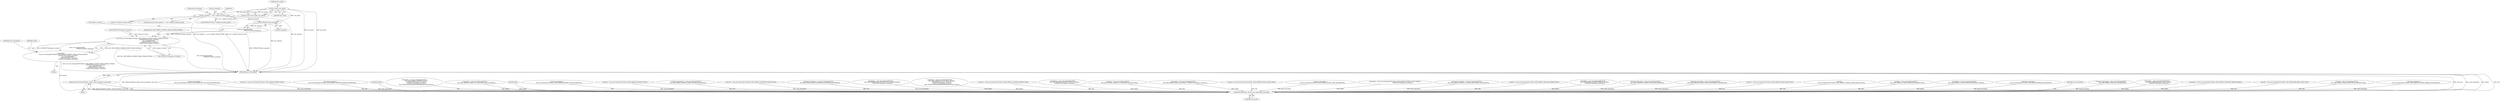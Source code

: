 digraph "0_Chrome_68b6502084af7e2021f7321633f5fbb5f997a58b@array" {
"1000163" [label="(Call,UTF8ToUTF16(dns_names[i]))"];
"1000141" [label="(Call,dns_names[i] == cert->subject().common_name)"];
"1000120" [label="(Call,std::string> dns_names)"];
"1000162" [label="(Call,net::EscapeForHTML(\n                                         UTF8ToUTF16(dns_names[i])))"];
"1000158" [label="(Call,l10n_util::GetStringFUTF16(IDS_CERT_ERROR_COMMON_NAME_INVALID_DETAILS,\n                                      UTF8ToUTF16(request_url.host()),\n                                     net::EscapeForHTML(\n                                         UTF8ToUTF16(dns_names[i])),\n                                      UTF8ToUTF16(request_url.host())))"];
"1000156" [label="(Call,details =\n           l10n_util::GetStringFUTF16(IDS_CERT_ERROR_COMMON_NAME_INVALID_DETAILS,\n                                      UTF8ToUTF16(request_url.host()),\n                                     net::EscapeForHTML(\n                                         UTF8ToUTF16(dns_names[i])),\n                                      UTF8ToUTF16(request_url.host())))"];
"1000425" [label="(Call,SSLErrorInfo(title, details, short_description, extra_info))"];
"1000424" [label="(Return,return SSLErrorInfo(title, details, short_description, extra_info);)"];
"1000231" [label="(Call,short_description =\n            l10n_util::GetStringUTF16(IDS_CERT_ERROR_NOT_YET_VALID_DESCRIPTION))"];
"1000162" [label="(Call,net::EscapeForHTML(\n                                         UTF8ToUTF16(dns_names[i])))"];
"1000180" [label="(Call,UTF8ToUTF16(cert->subject().common_name))"];
"1000113" [label="(Block,)"];
"1000104" [label="(Block,)"];
"1000194" [label="(Call,title = l10n_util::GetStringUTF16(IDS_CERT_ERROR_EXPIRED_TITLE))"];
"1000145" [label="(Call,cert->subject().common_name)"];
"1000159" [label="(Identifier,IDS_CERT_ERROR_COMMON_NAME_INVALID_DETAILS)"];
"1000417" [label="(Call,short_description =\n          l10n_util::GetStringUTF16(IDS_CERT_ERROR_UNKNOWN_ERROR_DESCRIPTION))"];
"1000427" [label="(Identifier,details)"];
"1000163" [label="(Call,UTF8ToUTF16(dns_names[i]))"];
"1000198" [label="(Call,details = l10n_util::GetStringFUTF16(\n            IDS_CERT_ERROR_EXPIRED_DETAILS,\n            UTF8ToUTF16(request_url.host()),\n            UTF8ToUTF16(request_url.host()),\n            base::TimeFormatFriendlyDateAndTime(base::Time::Now())))"];
"1000311" [label="(Call,details = l10n_util::GetStringUTF16(\n          IDS_CERT_ERROR_UNABLE_TO_CHECK_REVOCATION_DETAILS))"];
"1000167" [label="(Call,UTF8ToUTF16(request_url.host()))"];
"1000426" [label="(Identifier,title)"];
"1000164" [label="(Call,dns_names[i])"];
"1000170" [label="(Identifier,short_description)"];
"1000158" [label="(Call,l10n_util::GetStringFUTF16(IDS_CERT_ERROR_COMMON_NAME_INVALID_DETAILS,\n                                      UTF8ToUTF16(request_url.host()),\n                                     net::EscapeForHTML(\n                                         UTF8ToUTF16(dns_names[i])),\n                                      UTF8ToUTF16(request_url.host())))"];
"1000331" [label="(Call,short_description =\n          l10n_util::GetStringUTF16(IDS_CERT_ERROR_REVOKED_CERT_DESCRIPTION))"];
"1000138" [label="(Identifier,i)"];
"1000120" [label="(Call,std::string> dns_names)"];
"1000387" [label="(Call,title = l10n_util::GetStringUTF16(IDS_CERT_ERROR_WEAK_KEY_TITLE))"];
"1000169" [label="(Call,short_description = l10n_util::GetStringUTF16(\n           IDS_CERT_ERROR_COMMON_NAME_INVALID_DESCRIPTION))"];
"1000240" [label="(Call,title = l10n_util::GetStringUTF16(IDS_CERT_ERROR_AUTHORITY_INVALID_TITLE))"];
"1000375" [label="(Call,short_description = l10n_util::GetStringUTF16(\n          IDS_CERT_ERROR_WEAK_SIGNATURE_ALGORITHM_DESCRIPTION))"];
"1000369" [label="(Call,details = l10n_util::GetStringFUTF16(\n          IDS_CERT_ERROR_WEAK_SIGNATURE_ALGORITHM_DETAILS,\n          UTF8ToUTF16(request_url.host())))"];
"1000148" [label="(ControlStructure,break;)"];
"1000221" [label="(Call,details = l10n_util::GetStringFUTF16(\n            IDS_CERT_ERROR_NOT_YET_VALID_DETAILS,\n            UTF8ToUTF16(request_url.host()),\n            UTF8ToUTF16(request_url.host()),\n            base::TimeFormatFriendlyDateAndTime(base::Time::Now())))"];
"1000121" [label="(Identifier,std::string)"];
"1000269" [label="(Call,title = l10n_util::GetStringUTF16(IDS_CERT_ERROR_CONTAINS_ERRORS_TITLE))"];
"1000244" [label="(Call,details = l10n_util::GetStringFUTF16(\n          IDS_CERT_ERROR_AUTHORITY_INVALID_DETAILS,\n          UTF8ToUTF16(request_url.host())))"];
"1000307" [label="(Call,title = l10n_util::GetStringUTF16(\n          IDS_CERT_ERROR_UNABLE_TO_CHECK_REVOCATION_TITLE))"];
"1000168" [label="(Call,request_url.host())"];
"1000391" [label="(Call,details = l10n_util::GetStringFUTF16(\n          IDS_CERT_ERROR_WEAK_KEY_DETAILS, UTF8ToUTF16(request_url.host())))"];
"1000217" [label="(Call,title = l10n_util::GetStringUTF16(IDS_CERT_ERROR_NOT_YET_VALID_TITLE))"];
"1000157" [label="(Identifier,details)"];
"1000353" [label="(Call,short_description =\n          l10n_util::GetStringUTF16(IDS_CERT_ERROR_INVALID_CERT_DESCRIPTION))"];
"1000325" [label="(Call,details = l10n_util::GetStringFUTF16(IDS_CERT_ERROR_REVOKED_CERT_DETAILS,\n                                           UTF8ToUTF16(request_url.host())))"];
"1000315" [label="(Call,short_description = l10n_util::GetStringUTF16(\n          IDS_CERT_ERROR_UNABLE_TO_CHECK_REVOCATION_DESCRIPTION))"];
"1000409" [label="(Call,title = l10n_util::GetStringUTF16(IDS_CERT_ERROR_UNKNOWN_ERROR_TITLE))"];
"1000140" [label="(ControlStructure,if (dns_names[i] == cert->subject().common_name))"];
"1000160" [label="(Call,UTF8ToUTF16(request_url.host()))"];
"1000122" [label="(Identifier,dns_names)"];
"1000142" [label="(Call,dns_names[i])"];
"1000273" [label="(Call,details = l10n_util::GetStringFUTF16(\n          IDS_CERT_ERROR_CONTAINS_ERRORS_DETAILS,\n          UTF8ToUTF16(request_url.host())))"];
"1000250" [label="(Call,short_description = l10n_util::GetStringUTF16(\n          IDS_CERT_ERROR_AUTHORITY_INVALID_DESCRIPTION))"];
"1000301" [label="(Call,short_description = l10n_util::GetStringUTF16(\n          IDS_CERT_ERROR_NO_REVOCATION_MECHANISM_DESCRIPTION))"];
"1000343" [label="(Call,title = l10n_util::GetStringUTF16(IDS_CERT_ERROR_INVALID_CERT_TITLE))"];
"1000429" [label="(Identifier,extra_info)"];
"1000114" [label="(Call,title =\n          l10n_util::GetStringUTF16(IDS_CERT_ERROR_COMMON_NAME_INVALID_TITLE))"];
"1000293" [label="(Call,title = l10n_util::GetStringUTF16(\n          IDS_CERT_ERROR_NO_REVOCATION_MECHANISM_TITLE))"];
"1000297" [label="(Call,details = l10n_util::GetStringUTF16(\n          IDS_CERT_ERROR_NO_REVOCATION_MECHANISM_DETAILS))"];
"1000424" [label="(Return,return SSLErrorInfo(title, details, short_description, extra_info);)"];
"1000208" [label="(Call,short_description =\n            l10n_util::GetStringUTF16(IDS_CERT_ERROR_EXPIRED_DESCRIPTION))"];
"1000156" [label="(Call,details =\n           l10n_util::GetStringFUTF16(IDS_CERT_ERROR_COMMON_NAME_INVALID_DETAILS,\n                                      UTF8ToUTF16(request_url.host()),\n                                     net::EscapeForHTML(\n                                         UTF8ToUTF16(dns_names[i])),\n                                      UTF8ToUTF16(request_url.host())))"];
"1000428" [label="(Identifier,short_description)"];
"1000397" [label="(Call,short_description = l10n_util::GetStringUTF16(\n          IDS_CERT_ERROR_WEAK_KEY_DESCRIPTION))"];
"1000425" [label="(Call,SSLErrorInfo(title, details, short_description, extra_info))"];
"1000347" [label="(Call,details = l10n_util::GetStringFUTF16(\n          IDS_CERT_ERROR_INVALID_CERT_DETAILS,\n          UTF8ToUTF16(request_url.host())))"];
"1000413" [label="(Call,details = l10n_util::GetStringUTF16(IDS_CERT_ERROR_UNKNOWN_ERROR_DETAILS))"];
"1000141" [label="(Call,dns_names[i] == cert->subject().common_name)"];
"1000118" [label="(Call,std::vector<std::string> dns_names)"];
"1000321" [label="(Call,title = l10n_util::GetStringUTF16(IDS_CERT_ERROR_REVOKED_CERT_TITLE))"];
"1000365" [label="(Call,title = l10n_util::GetStringUTF16(\n          IDS_CERT_ERROR_WEAK_SIGNATURE_ALGORITHM_TITLE))"];
"1000279" [label="(Call,short_description =\n          l10n_util::GetStringUTF16(IDS_CERT_ERROR_CONTAINS_ERRORS_DESCRIPTION))"];
"1000430" [label="(MethodReturn,SSLErrorInfo)"];
"1000163" -> "1000162"  [label="AST: "];
"1000163" -> "1000164"  [label="CFG: "];
"1000164" -> "1000163"  [label="AST: "];
"1000162" -> "1000163"  [label="CFG: "];
"1000163" -> "1000430"  [label="DDG: dns_names[i]"];
"1000163" -> "1000162"  [label="DDG: dns_names[i]"];
"1000141" -> "1000163"  [label="DDG: dns_names[i]"];
"1000120" -> "1000163"  [label="DDG: dns_names"];
"1000141" -> "1000140"  [label="AST: "];
"1000141" -> "1000145"  [label="CFG: "];
"1000142" -> "1000141"  [label="AST: "];
"1000145" -> "1000141"  [label="AST: "];
"1000148" -> "1000141"  [label="CFG: "];
"1000138" -> "1000141"  [label="CFG: "];
"1000141" -> "1000430"  [label="DDG: dns_names[i]"];
"1000141" -> "1000430"  [label="DDG: dns_names[i] == cert->subject().common_name"];
"1000141" -> "1000430"  [label="DDG: cert->subject().common_name"];
"1000120" -> "1000141"  [label="DDG: dns_names"];
"1000141" -> "1000180"  [label="DDG: cert->subject().common_name"];
"1000120" -> "1000118"  [label="AST: "];
"1000120" -> "1000122"  [label="CFG: "];
"1000121" -> "1000120"  [label="AST: "];
"1000122" -> "1000120"  [label="AST: "];
"1000118" -> "1000120"  [label="CFG: "];
"1000120" -> "1000430"  [label="DDG: std::string"];
"1000120" -> "1000430"  [label="DDG: dns_names"];
"1000120" -> "1000118"  [label="DDG: std::string"];
"1000120" -> "1000118"  [label="DDG: dns_names"];
"1000162" -> "1000158"  [label="AST: "];
"1000168" -> "1000162"  [label="CFG: "];
"1000162" -> "1000430"  [label="DDG: UTF8ToUTF16(dns_names[i])"];
"1000162" -> "1000158"  [label="DDG: UTF8ToUTF16(dns_names[i])"];
"1000158" -> "1000156"  [label="AST: "];
"1000158" -> "1000167"  [label="CFG: "];
"1000159" -> "1000158"  [label="AST: "];
"1000160" -> "1000158"  [label="AST: "];
"1000167" -> "1000158"  [label="AST: "];
"1000156" -> "1000158"  [label="CFG: "];
"1000158" -> "1000430"  [label="DDG: IDS_CERT_ERROR_COMMON_NAME_INVALID_DETAILS"];
"1000158" -> "1000430"  [label="DDG: net::EscapeForHTML(\n                                         UTF8ToUTF16(dns_names[i]))"];
"1000158" -> "1000156"  [label="DDG: IDS_CERT_ERROR_COMMON_NAME_INVALID_DETAILS"];
"1000158" -> "1000156"  [label="DDG: UTF8ToUTF16(request_url.host())"];
"1000158" -> "1000156"  [label="DDG: net::EscapeForHTML(\n                                         UTF8ToUTF16(dns_names[i]))"];
"1000160" -> "1000158"  [label="DDG: request_url.host()"];
"1000167" -> "1000158"  [label="DDG: request_url.host()"];
"1000156" -> "1000113"  [label="AST: "];
"1000157" -> "1000156"  [label="AST: "];
"1000170" -> "1000156"  [label="CFG: "];
"1000156" -> "1000430"  [label="DDG: l10n_util::GetStringFUTF16(IDS_CERT_ERROR_COMMON_NAME_INVALID_DETAILS,\n                                      UTF8ToUTF16(request_url.host()),\n                                     net::EscapeForHTML(\n                                         UTF8ToUTF16(dns_names[i])),\n                                      UTF8ToUTF16(request_url.host()))"];
"1000156" -> "1000425"  [label="DDG: details"];
"1000425" -> "1000424"  [label="AST: "];
"1000425" -> "1000429"  [label="CFG: "];
"1000426" -> "1000425"  [label="AST: "];
"1000427" -> "1000425"  [label="AST: "];
"1000428" -> "1000425"  [label="AST: "];
"1000429" -> "1000425"  [label="AST: "];
"1000424" -> "1000425"  [label="CFG: "];
"1000425" -> "1000430"  [label="DDG: short_description"];
"1000425" -> "1000430"  [label="DDG: details"];
"1000425" -> "1000430"  [label="DDG: title"];
"1000425" -> "1000430"  [label="DDG: SSLErrorInfo(title, details, short_description, extra_info)"];
"1000425" -> "1000430"  [label="DDG: extra_info"];
"1000425" -> "1000424"  [label="DDG: SSLErrorInfo(title, details, short_description, extra_info)"];
"1000343" -> "1000425"  [label="DDG: title"];
"1000293" -> "1000425"  [label="DDG: title"];
"1000194" -> "1000425"  [label="DDG: title"];
"1000387" -> "1000425"  [label="DDG: title"];
"1000321" -> "1000425"  [label="DDG: title"];
"1000269" -> "1000425"  [label="DDG: title"];
"1000217" -> "1000425"  [label="DDG: title"];
"1000114" -> "1000425"  [label="DDG: title"];
"1000365" -> "1000425"  [label="DDG: title"];
"1000409" -> "1000425"  [label="DDG: title"];
"1000307" -> "1000425"  [label="DDG: title"];
"1000240" -> "1000425"  [label="DDG: title"];
"1000325" -> "1000425"  [label="DDG: details"];
"1000297" -> "1000425"  [label="DDG: details"];
"1000311" -> "1000425"  [label="DDG: details"];
"1000369" -> "1000425"  [label="DDG: details"];
"1000391" -> "1000425"  [label="DDG: details"];
"1000273" -> "1000425"  [label="DDG: details"];
"1000221" -> "1000425"  [label="DDG: details"];
"1000198" -> "1000425"  [label="DDG: details"];
"1000244" -> "1000425"  [label="DDG: details"];
"1000413" -> "1000425"  [label="DDG: details"];
"1000347" -> "1000425"  [label="DDG: details"];
"1000375" -> "1000425"  [label="DDG: short_description"];
"1000250" -> "1000425"  [label="DDG: short_description"];
"1000208" -> "1000425"  [label="DDG: short_description"];
"1000397" -> "1000425"  [label="DDG: short_description"];
"1000279" -> "1000425"  [label="DDG: short_description"];
"1000315" -> "1000425"  [label="DDG: short_description"];
"1000331" -> "1000425"  [label="DDG: short_description"];
"1000301" -> "1000425"  [label="DDG: short_description"];
"1000417" -> "1000425"  [label="DDG: short_description"];
"1000231" -> "1000425"  [label="DDG: short_description"];
"1000169" -> "1000425"  [label="DDG: short_description"];
"1000353" -> "1000425"  [label="DDG: short_description"];
"1000424" -> "1000104"  [label="AST: "];
"1000430" -> "1000424"  [label="CFG: "];
"1000424" -> "1000430"  [label="DDG: <RET>"];
}
